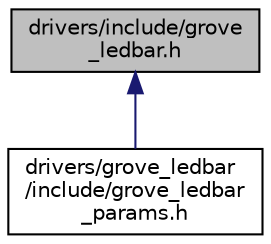 digraph "drivers/include/grove_ledbar.h"
{
 // LATEX_PDF_SIZE
  edge [fontname="Helvetica",fontsize="10",labelfontname="Helvetica",labelfontsize="10"];
  node [fontname="Helvetica",fontsize="10",shape=record];
  Node1 [label="drivers/include/grove\l_ledbar.h",height=0.2,width=0.4,color="black", fillcolor="grey75", style="filled", fontcolor="black",tooltip="Interface for the Grove ledbar driver."];
  Node1 -> Node2 [dir="back",color="midnightblue",fontsize="10",style="solid",fontname="Helvetica"];
  Node2 [label="drivers/grove_ledbar\l/include/grove_ledbar\l_params.h",height=0.2,width=0.4,color="black", fillcolor="white", style="filled",URL="$grove__ledbar__params_8h.html",tooltip="Config for the Grove LED bar based on MY9221 LED controller."];
}
